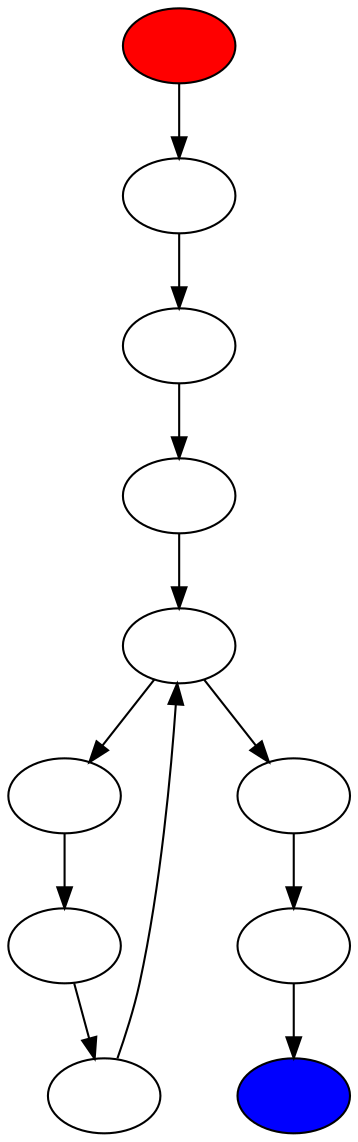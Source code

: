 digraph Grafo
{
0 [label=""style=filled, fillcolor=red]
1 [label=""];
2 [label=""];
3 [label=""];
4 [label=""];
5 [label=""];
6 [label=""];
7 [label=""];
8 [label=""];
9 [label=""];
10  [label=""style=filled, fillcolor=blue];
0->1;
1->2;
2->3;
3->4;
4->5;
4->8;
5->6;
6->7;
7->4;
8->9;
9->10;
}
